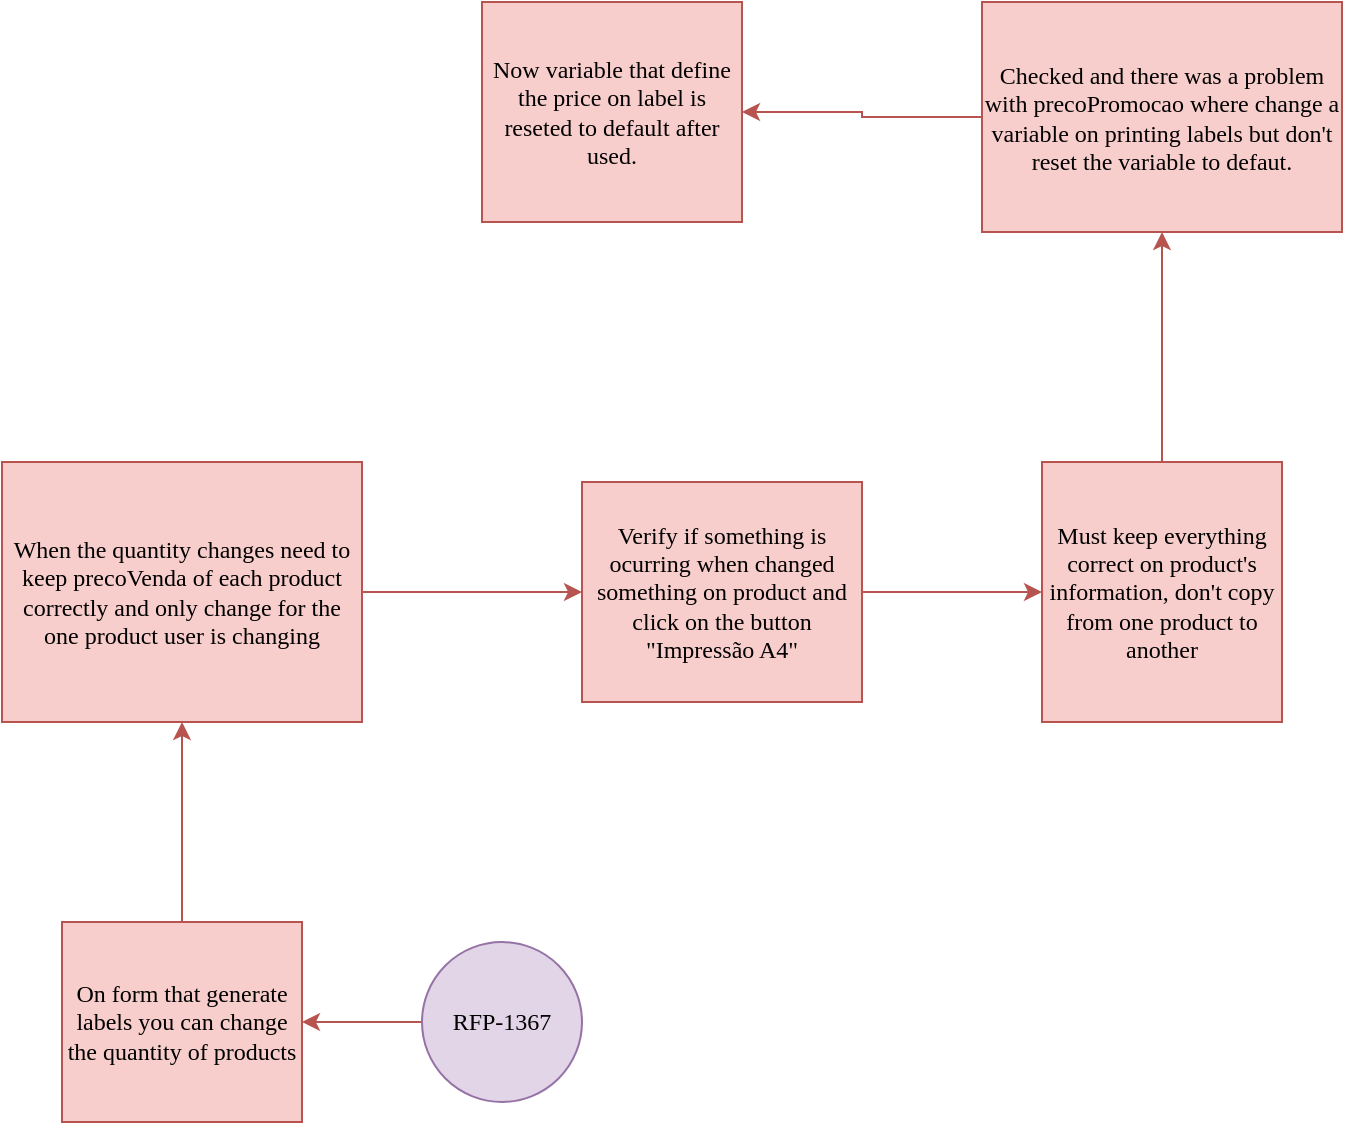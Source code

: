<mxfile version="22.1.16" type="github">
  <diagram name="Page-1" id="Mh2YPF9yRmNajynWcRfI">
    <mxGraphModel dx="1195" dy="1797" grid="1" gridSize="10" guides="1" tooltips="1" connect="1" arrows="1" fold="1" page="1" pageScale="1" pageWidth="827" pageHeight="1169" math="0" shadow="0">
      <root>
        <mxCell id="0" />
        <mxCell id="1" parent="0" />
        <mxCell id="etJidEIOSkk0J5LgylT1-3" value="" style="edgeStyle=orthogonalEdgeStyle;rounded=0;orthogonalLoop=1;jettySize=auto;html=1;fillColor=#f8cecc;strokeColor=#b85450;" edge="1" parent="1" source="etJidEIOSkk0J5LgylT1-1" target="etJidEIOSkk0J5LgylT1-2">
          <mxGeometry relative="1" as="geometry" />
        </mxCell>
        <mxCell id="etJidEIOSkk0J5LgylT1-1" value="RFP-1367" style="ellipse;whiteSpace=wrap;html=1;aspect=fixed;fillColor=#e1d5e7;strokeColor=#9673a6;fontFamily=Lucida Console;" vertex="1" parent="1">
          <mxGeometry x="370" y="350" width="80" height="80" as="geometry" />
        </mxCell>
        <mxCell id="etJidEIOSkk0J5LgylT1-5" value="" style="edgeStyle=orthogonalEdgeStyle;rounded=0;orthogonalLoop=1;jettySize=auto;html=1;fillColor=#f8cecc;strokeColor=#b85450;" edge="1" parent="1" source="etJidEIOSkk0J5LgylT1-2" target="etJidEIOSkk0J5LgylT1-4">
          <mxGeometry relative="1" as="geometry" />
        </mxCell>
        <mxCell id="etJidEIOSkk0J5LgylT1-2" value="On form that generate labels you can change the quantity of products" style="whiteSpace=wrap;html=1;fontFamily=Lucida Console;fillColor=#f8cecc;strokeColor=#b85450;" vertex="1" parent="1">
          <mxGeometry x="190" y="340" width="120" height="100" as="geometry" />
        </mxCell>
        <mxCell id="etJidEIOSkk0J5LgylT1-7" value="" style="edgeStyle=orthogonalEdgeStyle;rounded=0;orthogonalLoop=1;jettySize=auto;html=1;fillColor=#f8cecc;strokeColor=#b85450;" edge="1" parent="1" source="etJidEIOSkk0J5LgylT1-4" target="etJidEIOSkk0J5LgylT1-6">
          <mxGeometry relative="1" as="geometry" />
        </mxCell>
        <mxCell id="etJidEIOSkk0J5LgylT1-4" value="When the quantity changes need to keep precoVenda of each product correctly and only change for the one product user is changing" style="whiteSpace=wrap;html=1;fontFamily=Lucida Console;fillColor=#f8cecc;strokeColor=#b85450;" vertex="1" parent="1">
          <mxGeometry x="160" y="110" width="180" height="130" as="geometry" />
        </mxCell>
        <mxCell id="etJidEIOSkk0J5LgylT1-9" value="" style="edgeStyle=orthogonalEdgeStyle;rounded=0;orthogonalLoop=1;jettySize=auto;html=1;fillColor=#f8cecc;strokeColor=#b85450;" edge="1" parent="1" source="etJidEIOSkk0J5LgylT1-6" target="etJidEIOSkk0J5LgylT1-8">
          <mxGeometry relative="1" as="geometry" />
        </mxCell>
        <mxCell id="etJidEIOSkk0J5LgylT1-6" value="Verify if something is ocurring when changed something on product and click on the button &quot;Impressão A4&quot;" style="whiteSpace=wrap;html=1;fontFamily=Lucida Console;fillColor=#f8cecc;strokeColor=#b85450;" vertex="1" parent="1">
          <mxGeometry x="450" y="120" width="140" height="110" as="geometry" />
        </mxCell>
        <mxCell id="etJidEIOSkk0J5LgylT1-11" value="" style="edgeStyle=orthogonalEdgeStyle;rounded=0;orthogonalLoop=1;jettySize=auto;html=1;fillColor=#f8cecc;strokeColor=#b85450;" edge="1" parent="1" source="etJidEIOSkk0J5LgylT1-8" target="etJidEIOSkk0J5LgylT1-10">
          <mxGeometry relative="1" as="geometry" />
        </mxCell>
        <mxCell id="etJidEIOSkk0J5LgylT1-8" value="Must keep everything correct on product&#39;s information, don&#39;t copy from one product to another" style="whiteSpace=wrap;html=1;fontFamily=Lucida Console;fillColor=#f8cecc;strokeColor=#b85450;" vertex="1" parent="1">
          <mxGeometry x="680" y="110" width="120" height="130" as="geometry" />
        </mxCell>
        <mxCell id="etJidEIOSkk0J5LgylT1-13" value="" style="edgeStyle=orthogonalEdgeStyle;rounded=0;orthogonalLoop=1;jettySize=auto;html=1;fontFamily=Lucida Console;fillColor=#f8cecc;strokeColor=#b85450;" edge="1" parent="1" source="etJidEIOSkk0J5LgylT1-10" target="etJidEIOSkk0J5LgylT1-12">
          <mxGeometry relative="1" as="geometry" />
        </mxCell>
        <mxCell id="etJidEIOSkk0J5LgylT1-10" value="Checked and there was a problem with precoPromocao where change a variable on printing labels but don&#39;t reset the variable to defaut." style="whiteSpace=wrap;html=1;fontFamily=Lucida Console;fillColor=#f8cecc;strokeColor=#b85450;" vertex="1" parent="1">
          <mxGeometry x="650" y="-120" width="180" height="115" as="geometry" />
        </mxCell>
        <mxCell id="etJidEIOSkk0J5LgylT1-12" value="Now variable that define the price on label is reseted to default after used." style="whiteSpace=wrap;html=1;fontFamily=Lucida Console;fillColor=#f8cecc;strokeColor=#b85450;" vertex="1" parent="1">
          <mxGeometry x="400" y="-120" width="130" height="110" as="geometry" />
        </mxCell>
      </root>
    </mxGraphModel>
  </diagram>
</mxfile>
